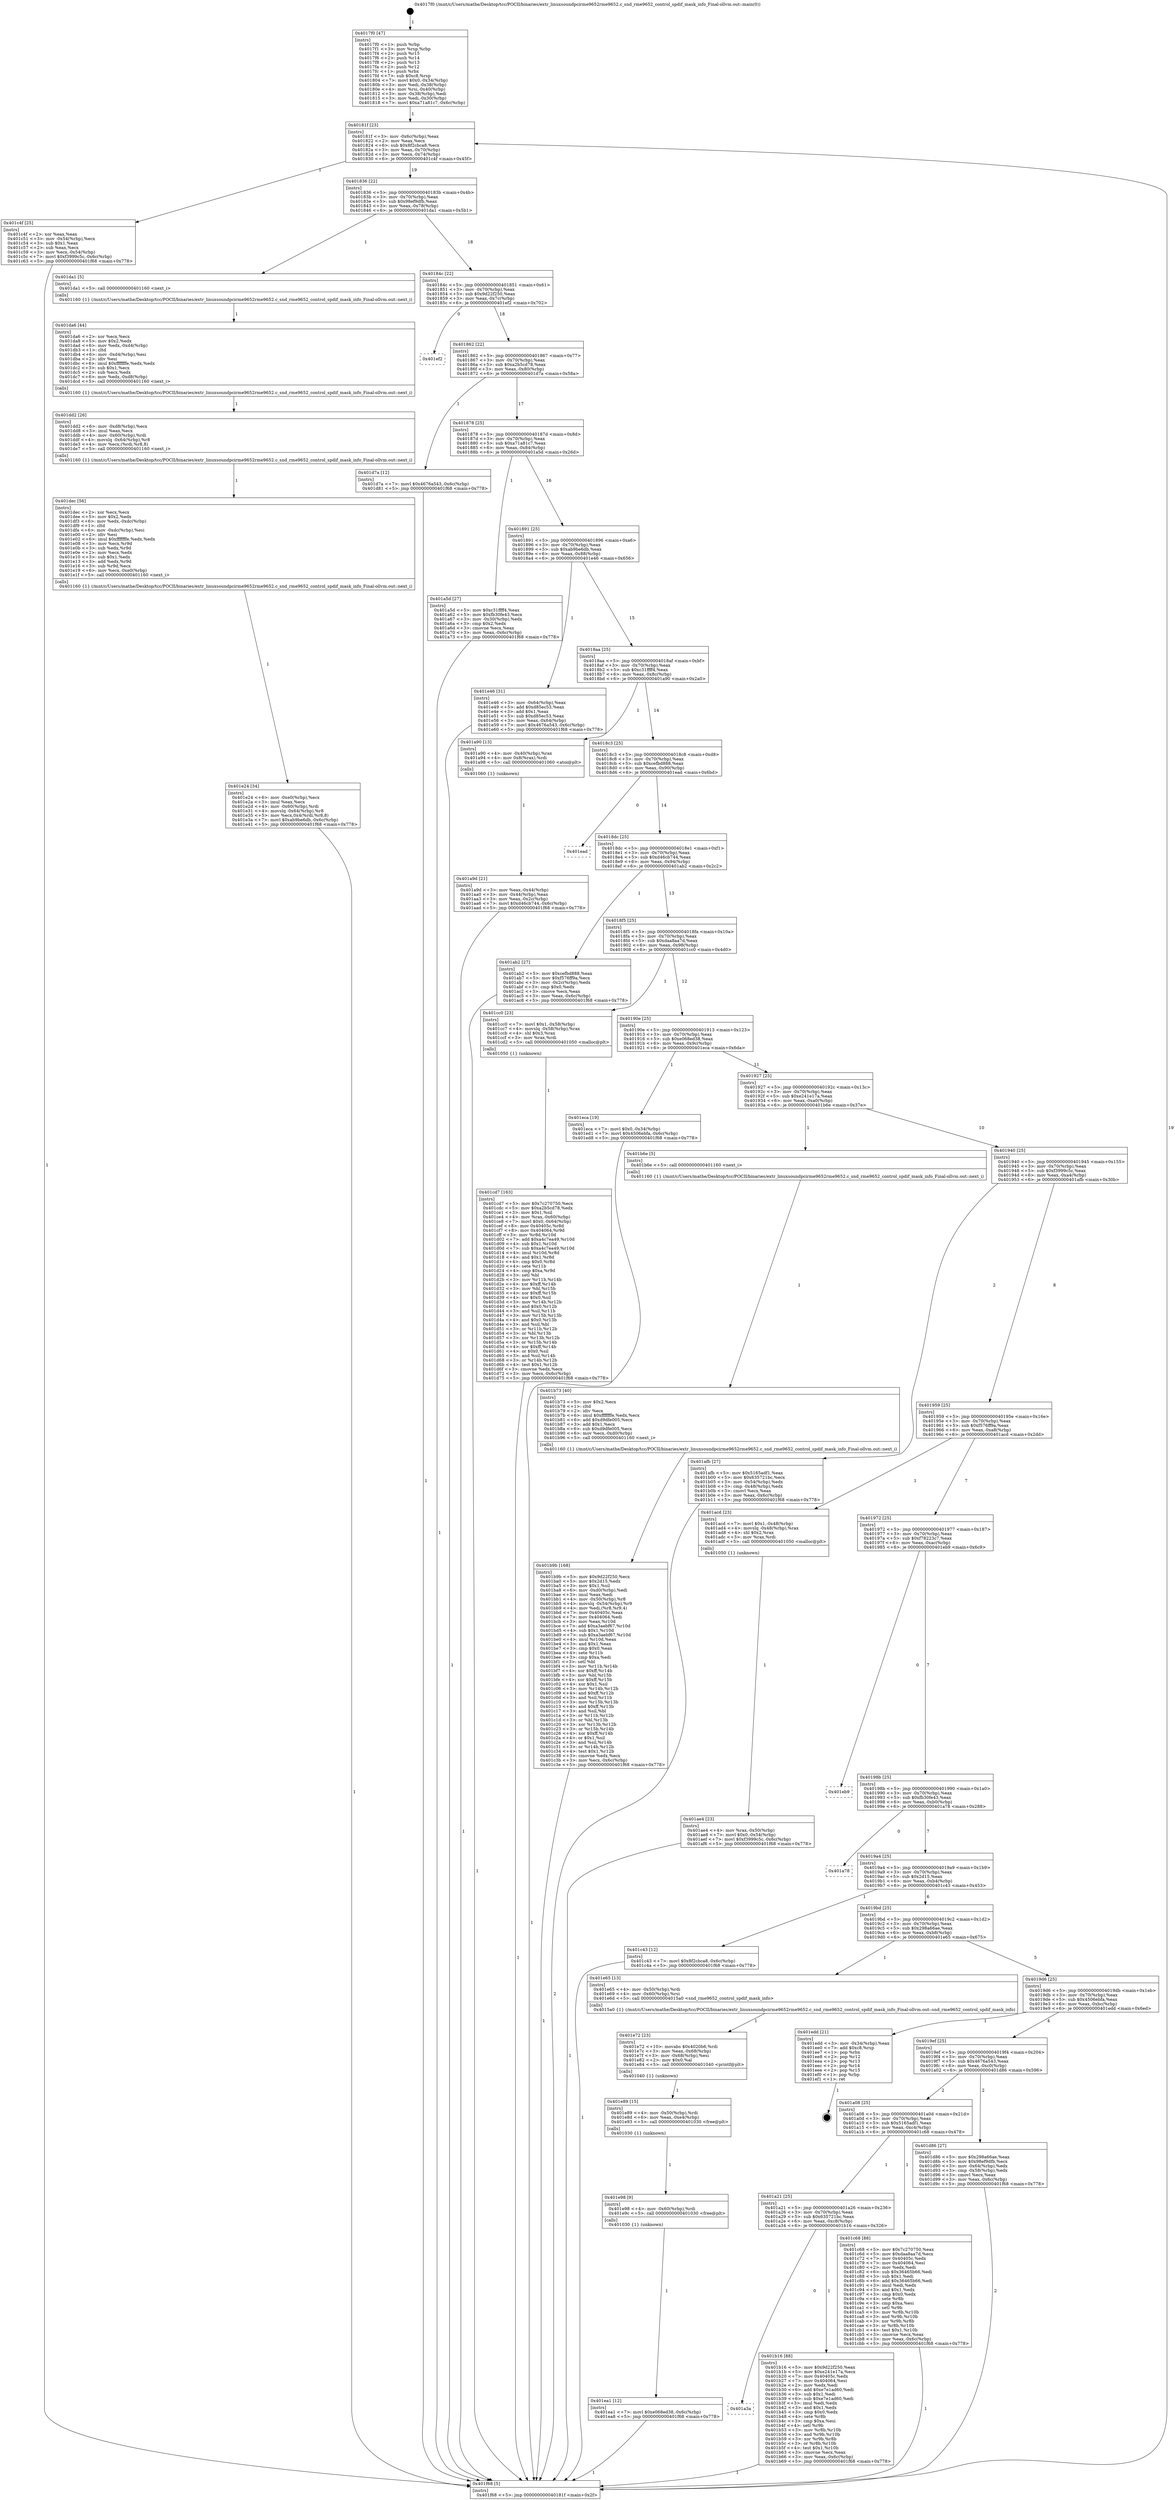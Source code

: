 digraph "0x4017f0" {
  label = "0x4017f0 (/mnt/c/Users/mathe/Desktop/tcc/POCII/binaries/extr_linuxsoundpcirme9652rme9652.c_snd_rme9652_control_spdif_mask_info_Final-ollvm.out::main(0))"
  labelloc = "t"
  node[shape=record]

  Entry [label="",width=0.3,height=0.3,shape=circle,fillcolor=black,style=filled]
  "0x40181f" [label="{
     0x40181f [23]\l
     | [instrs]\l
     &nbsp;&nbsp;0x40181f \<+3\>: mov -0x6c(%rbp),%eax\l
     &nbsp;&nbsp;0x401822 \<+2\>: mov %eax,%ecx\l
     &nbsp;&nbsp;0x401824 \<+6\>: sub $0x8f2cbca8,%ecx\l
     &nbsp;&nbsp;0x40182a \<+3\>: mov %eax,-0x70(%rbp)\l
     &nbsp;&nbsp;0x40182d \<+3\>: mov %ecx,-0x74(%rbp)\l
     &nbsp;&nbsp;0x401830 \<+6\>: je 0000000000401c4f \<main+0x45f\>\l
  }"]
  "0x401c4f" [label="{
     0x401c4f [25]\l
     | [instrs]\l
     &nbsp;&nbsp;0x401c4f \<+2\>: xor %eax,%eax\l
     &nbsp;&nbsp;0x401c51 \<+3\>: mov -0x54(%rbp),%ecx\l
     &nbsp;&nbsp;0x401c54 \<+3\>: sub $0x1,%eax\l
     &nbsp;&nbsp;0x401c57 \<+2\>: sub %eax,%ecx\l
     &nbsp;&nbsp;0x401c59 \<+3\>: mov %ecx,-0x54(%rbp)\l
     &nbsp;&nbsp;0x401c5c \<+7\>: movl $0xf3999c5c,-0x6c(%rbp)\l
     &nbsp;&nbsp;0x401c63 \<+5\>: jmp 0000000000401f68 \<main+0x778\>\l
  }"]
  "0x401836" [label="{
     0x401836 [22]\l
     | [instrs]\l
     &nbsp;&nbsp;0x401836 \<+5\>: jmp 000000000040183b \<main+0x4b\>\l
     &nbsp;&nbsp;0x40183b \<+3\>: mov -0x70(%rbp),%eax\l
     &nbsp;&nbsp;0x40183e \<+5\>: sub $0x98ef9dfb,%eax\l
     &nbsp;&nbsp;0x401843 \<+3\>: mov %eax,-0x78(%rbp)\l
     &nbsp;&nbsp;0x401846 \<+6\>: je 0000000000401da1 \<main+0x5b1\>\l
  }"]
  Exit [label="",width=0.3,height=0.3,shape=circle,fillcolor=black,style=filled,peripheries=2]
  "0x401da1" [label="{
     0x401da1 [5]\l
     | [instrs]\l
     &nbsp;&nbsp;0x401da1 \<+5\>: call 0000000000401160 \<next_i\>\l
     | [calls]\l
     &nbsp;&nbsp;0x401160 \{1\} (/mnt/c/Users/mathe/Desktop/tcc/POCII/binaries/extr_linuxsoundpcirme9652rme9652.c_snd_rme9652_control_spdif_mask_info_Final-ollvm.out::next_i)\l
  }"]
  "0x40184c" [label="{
     0x40184c [22]\l
     | [instrs]\l
     &nbsp;&nbsp;0x40184c \<+5\>: jmp 0000000000401851 \<main+0x61\>\l
     &nbsp;&nbsp;0x401851 \<+3\>: mov -0x70(%rbp),%eax\l
     &nbsp;&nbsp;0x401854 \<+5\>: sub $0x9d22f250,%eax\l
     &nbsp;&nbsp;0x401859 \<+3\>: mov %eax,-0x7c(%rbp)\l
     &nbsp;&nbsp;0x40185c \<+6\>: je 0000000000401ef2 \<main+0x702\>\l
  }"]
  "0x401ea1" [label="{
     0x401ea1 [12]\l
     | [instrs]\l
     &nbsp;&nbsp;0x401ea1 \<+7\>: movl $0xe068ed38,-0x6c(%rbp)\l
     &nbsp;&nbsp;0x401ea8 \<+5\>: jmp 0000000000401f68 \<main+0x778\>\l
  }"]
  "0x401ef2" [label="{
     0x401ef2\l
  }", style=dashed]
  "0x401862" [label="{
     0x401862 [22]\l
     | [instrs]\l
     &nbsp;&nbsp;0x401862 \<+5\>: jmp 0000000000401867 \<main+0x77\>\l
     &nbsp;&nbsp;0x401867 \<+3\>: mov -0x70(%rbp),%eax\l
     &nbsp;&nbsp;0x40186a \<+5\>: sub $0xa2b5cd78,%eax\l
     &nbsp;&nbsp;0x40186f \<+3\>: mov %eax,-0x80(%rbp)\l
     &nbsp;&nbsp;0x401872 \<+6\>: je 0000000000401d7a \<main+0x58a\>\l
  }"]
  "0x401e98" [label="{
     0x401e98 [9]\l
     | [instrs]\l
     &nbsp;&nbsp;0x401e98 \<+4\>: mov -0x60(%rbp),%rdi\l
     &nbsp;&nbsp;0x401e9c \<+5\>: call 0000000000401030 \<free@plt\>\l
     | [calls]\l
     &nbsp;&nbsp;0x401030 \{1\} (unknown)\l
  }"]
  "0x401d7a" [label="{
     0x401d7a [12]\l
     | [instrs]\l
     &nbsp;&nbsp;0x401d7a \<+7\>: movl $0x4676a543,-0x6c(%rbp)\l
     &nbsp;&nbsp;0x401d81 \<+5\>: jmp 0000000000401f68 \<main+0x778\>\l
  }"]
  "0x401878" [label="{
     0x401878 [25]\l
     | [instrs]\l
     &nbsp;&nbsp;0x401878 \<+5\>: jmp 000000000040187d \<main+0x8d\>\l
     &nbsp;&nbsp;0x40187d \<+3\>: mov -0x70(%rbp),%eax\l
     &nbsp;&nbsp;0x401880 \<+5\>: sub $0xa71a81c7,%eax\l
     &nbsp;&nbsp;0x401885 \<+6\>: mov %eax,-0x84(%rbp)\l
     &nbsp;&nbsp;0x40188b \<+6\>: je 0000000000401a5d \<main+0x26d\>\l
  }"]
  "0x401e89" [label="{
     0x401e89 [15]\l
     | [instrs]\l
     &nbsp;&nbsp;0x401e89 \<+4\>: mov -0x50(%rbp),%rdi\l
     &nbsp;&nbsp;0x401e8d \<+6\>: mov %eax,-0xe4(%rbp)\l
     &nbsp;&nbsp;0x401e93 \<+5\>: call 0000000000401030 \<free@plt\>\l
     | [calls]\l
     &nbsp;&nbsp;0x401030 \{1\} (unknown)\l
  }"]
  "0x401a5d" [label="{
     0x401a5d [27]\l
     | [instrs]\l
     &nbsp;&nbsp;0x401a5d \<+5\>: mov $0xc31ffff4,%eax\l
     &nbsp;&nbsp;0x401a62 \<+5\>: mov $0xfb30fe43,%ecx\l
     &nbsp;&nbsp;0x401a67 \<+3\>: mov -0x30(%rbp),%edx\l
     &nbsp;&nbsp;0x401a6a \<+3\>: cmp $0x2,%edx\l
     &nbsp;&nbsp;0x401a6d \<+3\>: cmovne %ecx,%eax\l
     &nbsp;&nbsp;0x401a70 \<+3\>: mov %eax,-0x6c(%rbp)\l
     &nbsp;&nbsp;0x401a73 \<+5\>: jmp 0000000000401f68 \<main+0x778\>\l
  }"]
  "0x401891" [label="{
     0x401891 [25]\l
     | [instrs]\l
     &nbsp;&nbsp;0x401891 \<+5\>: jmp 0000000000401896 \<main+0xa6\>\l
     &nbsp;&nbsp;0x401896 \<+3\>: mov -0x70(%rbp),%eax\l
     &nbsp;&nbsp;0x401899 \<+5\>: sub $0xab9be6db,%eax\l
     &nbsp;&nbsp;0x40189e \<+6\>: mov %eax,-0x88(%rbp)\l
     &nbsp;&nbsp;0x4018a4 \<+6\>: je 0000000000401e46 \<main+0x656\>\l
  }"]
  "0x401f68" [label="{
     0x401f68 [5]\l
     | [instrs]\l
     &nbsp;&nbsp;0x401f68 \<+5\>: jmp 000000000040181f \<main+0x2f\>\l
  }"]
  "0x4017f0" [label="{
     0x4017f0 [47]\l
     | [instrs]\l
     &nbsp;&nbsp;0x4017f0 \<+1\>: push %rbp\l
     &nbsp;&nbsp;0x4017f1 \<+3\>: mov %rsp,%rbp\l
     &nbsp;&nbsp;0x4017f4 \<+2\>: push %r15\l
     &nbsp;&nbsp;0x4017f6 \<+2\>: push %r14\l
     &nbsp;&nbsp;0x4017f8 \<+2\>: push %r13\l
     &nbsp;&nbsp;0x4017fa \<+2\>: push %r12\l
     &nbsp;&nbsp;0x4017fc \<+1\>: push %rbx\l
     &nbsp;&nbsp;0x4017fd \<+7\>: sub $0xc8,%rsp\l
     &nbsp;&nbsp;0x401804 \<+7\>: movl $0x0,-0x34(%rbp)\l
     &nbsp;&nbsp;0x40180b \<+3\>: mov %edi,-0x38(%rbp)\l
     &nbsp;&nbsp;0x40180e \<+4\>: mov %rsi,-0x40(%rbp)\l
     &nbsp;&nbsp;0x401812 \<+3\>: mov -0x38(%rbp),%edi\l
     &nbsp;&nbsp;0x401815 \<+3\>: mov %edi,-0x30(%rbp)\l
     &nbsp;&nbsp;0x401818 \<+7\>: movl $0xa71a81c7,-0x6c(%rbp)\l
  }"]
  "0x401e72" [label="{
     0x401e72 [23]\l
     | [instrs]\l
     &nbsp;&nbsp;0x401e72 \<+10\>: movabs $0x4020b6,%rdi\l
     &nbsp;&nbsp;0x401e7c \<+3\>: mov %eax,-0x68(%rbp)\l
     &nbsp;&nbsp;0x401e7f \<+3\>: mov -0x68(%rbp),%esi\l
     &nbsp;&nbsp;0x401e82 \<+2\>: mov $0x0,%al\l
     &nbsp;&nbsp;0x401e84 \<+5\>: call 0000000000401040 \<printf@plt\>\l
     | [calls]\l
     &nbsp;&nbsp;0x401040 \{1\} (unknown)\l
  }"]
  "0x401e46" [label="{
     0x401e46 [31]\l
     | [instrs]\l
     &nbsp;&nbsp;0x401e46 \<+3\>: mov -0x64(%rbp),%eax\l
     &nbsp;&nbsp;0x401e49 \<+5\>: add $0xd85ec53,%eax\l
     &nbsp;&nbsp;0x401e4e \<+3\>: add $0x1,%eax\l
     &nbsp;&nbsp;0x401e51 \<+5\>: sub $0xd85ec53,%eax\l
     &nbsp;&nbsp;0x401e56 \<+3\>: mov %eax,-0x64(%rbp)\l
     &nbsp;&nbsp;0x401e59 \<+7\>: movl $0x4676a543,-0x6c(%rbp)\l
     &nbsp;&nbsp;0x401e60 \<+5\>: jmp 0000000000401f68 \<main+0x778\>\l
  }"]
  "0x4018aa" [label="{
     0x4018aa [25]\l
     | [instrs]\l
     &nbsp;&nbsp;0x4018aa \<+5\>: jmp 00000000004018af \<main+0xbf\>\l
     &nbsp;&nbsp;0x4018af \<+3\>: mov -0x70(%rbp),%eax\l
     &nbsp;&nbsp;0x4018b2 \<+5\>: sub $0xc31ffff4,%eax\l
     &nbsp;&nbsp;0x4018b7 \<+6\>: mov %eax,-0x8c(%rbp)\l
     &nbsp;&nbsp;0x4018bd \<+6\>: je 0000000000401a90 \<main+0x2a0\>\l
  }"]
  "0x401e24" [label="{
     0x401e24 [34]\l
     | [instrs]\l
     &nbsp;&nbsp;0x401e24 \<+6\>: mov -0xe0(%rbp),%ecx\l
     &nbsp;&nbsp;0x401e2a \<+3\>: imul %eax,%ecx\l
     &nbsp;&nbsp;0x401e2d \<+4\>: mov -0x60(%rbp),%rdi\l
     &nbsp;&nbsp;0x401e31 \<+4\>: movslq -0x64(%rbp),%r8\l
     &nbsp;&nbsp;0x401e35 \<+5\>: mov %ecx,0x4(%rdi,%r8,8)\l
     &nbsp;&nbsp;0x401e3a \<+7\>: movl $0xab9be6db,-0x6c(%rbp)\l
     &nbsp;&nbsp;0x401e41 \<+5\>: jmp 0000000000401f68 \<main+0x778\>\l
  }"]
  "0x401a90" [label="{
     0x401a90 [13]\l
     | [instrs]\l
     &nbsp;&nbsp;0x401a90 \<+4\>: mov -0x40(%rbp),%rax\l
     &nbsp;&nbsp;0x401a94 \<+4\>: mov 0x8(%rax),%rdi\l
     &nbsp;&nbsp;0x401a98 \<+5\>: call 0000000000401060 \<atoi@plt\>\l
     | [calls]\l
     &nbsp;&nbsp;0x401060 \{1\} (unknown)\l
  }"]
  "0x4018c3" [label="{
     0x4018c3 [25]\l
     | [instrs]\l
     &nbsp;&nbsp;0x4018c3 \<+5\>: jmp 00000000004018c8 \<main+0xd8\>\l
     &nbsp;&nbsp;0x4018c8 \<+3\>: mov -0x70(%rbp),%eax\l
     &nbsp;&nbsp;0x4018cb \<+5\>: sub $0xcefbd888,%eax\l
     &nbsp;&nbsp;0x4018d0 \<+6\>: mov %eax,-0x90(%rbp)\l
     &nbsp;&nbsp;0x4018d6 \<+6\>: je 0000000000401ead \<main+0x6bd\>\l
  }"]
  "0x401a9d" [label="{
     0x401a9d [21]\l
     | [instrs]\l
     &nbsp;&nbsp;0x401a9d \<+3\>: mov %eax,-0x44(%rbp)\l
     &nbsp;&nbsp;0x401aa0 \<+3\>: mov -0x44(%rbp),%eax\l
     &nbsp;&nbsp;0x401aa3 \<+3\>: mov %eax,-0x2c(%rbp)\l
     &nbsp;&nbsp;0x401aa6 \<+7\>: movl $0xd46cb744,-0x6c(%rbp)\l
     &nbsp;&nbsp;0x401aad \<+5\>: jmp 0000000000401f68 \<main+0x778\>\l
  }"]
  "0x401dec" [label="{
     0x401dec [56]\l
     | [instrs]\l
     &nbsp;&nbsp;0x401dec \<+2\>: xor %ecx,%ecx\l
     &nbsp;&nbsp;0x401dee \<+5\>: mov $0x2,%edx\l
     &nbsp;&nbsp;0x401df3 \<+6\>: mov %edx,-0xdc(%rbp)\l
     &nbsp;&nbsp;0x401df9 \<+1\>: cltd\l
     &nbsp;&nbsp;0x401dfa \<+6\>: mov -0xdc(%rbp),%esi\l
     &nbsp;&nbsp;0x401e00 \<+2\>: idiv %esi\l
     &nbsp;&nbsp;0x401e02 \<+6\>: imul $0xfffffffe,%edx,%edx\l
     &nbsp;&nbsp;0x401e08 \<+3\>: mov %ecx,%r9d\l
     &nbsp;&nbsp;0x401e0b \<+3\>: sub %edx,%r9d\l
     &nbsp;&nbsp;0x401e0e \<+2\>: mov %ecx,%edx\l
     &nbsp;&nbsp;0x401e10 \<+3\>: sub $0x1,%edx\l
     &nbsp;&nbsp;0x401e13 \<+3\>: add %edx,%r9d\l
     &nbsp;&nbsp;0x401e16 \<+3\>: sub %r9d,%ecx\l
     &nbsp;&nbsp;0x401e19 \<+6\>: mov %ecx,-0xe0(%rbp)\l
     &nbsp;&nbsp;0x401e1f \<+5\>: call 0000000000401160 \<next_i\>\l
     | [calls]\l
     &nbsp;&nbsp;0x401160 \{1\} (/mnt/c/Users/mathe/Desktop/tcc/POCII/binaries/extr_linuxsoundpcirme9652rme9652.c_snd_rme9652_control_spdif_mask_info_Final-ollvm.out::next_i)\l
  }"]
  "0x401ead" [label="{
     0x401ead\l
  }", style=dashed]
  "0x4018dc" [label="{
     0x4018dc [25]\l
     | [instrs]\l
     &nbsp;&nbsp;0x4018dc \<+5\>: jmp 00000000004018e1 \<main+0xf1\>\l
     &nbsp;&nbsp;0x4018e1 \<+3\>: mov -0x70(%rbp),%eax\l
     &nbsp;&nbsp;0x4018e4 \<+5\>: sub $0xd46cb744,%eax\l
     &nbsp;&nbsp;0x4018e9 \<+6\>: mov %eax,-0x94(%rbp)\l
     &nbsp;&nbsp;0x4018ef \<+6\>: je 0000000000401ab2 \<main+0x2c2\>\l
  }"]
  "0x401dd2" [label="{
     0x401dd2 [26]\l
     | [instrs]\l
     &nbsp;&nbsp;0x401dd2 \<+6\>: mov -0xd8(%rbp),%ecx\l
     &nbsp;&nbsp;0x401dd8 \<+3\>: imul %eax,%ecx\l
     &nbsp;&nbsp;0x401ddb \<+4\>: mov -0x60(%rbp),%rdi\l
     &nbsp;&nbsp;0x401ddf \<+4\>: movslq -0x64(%rbp),%r8\l
     &nbsp;&nbsp;0x401de3 \<+4\>: mov %ecx,(%rdi,%r8,8)\l
     &nbsp;&nbsp;0x401de7 \<+5\>: call 0000000000401160 \<next_i\>\l
     | [calls]\l
     &nbsp;&nbsp;0x401160 \{1\} (/mnt/c/Users/mathe/Desktop/tcc/POCII/binaries/extr_linuxsoundpcirme9652rme9652.c_snd_rme9652_control_spdif_mask_info_Final-ollvm.out::next_i)\l
  }"]
  "0x401ab2" [label="{
     0x401ab2 [27]\l
     | [instrs]\l
     &nbsp;&nbsp;0x401ab2 \<+5\>: mov $0xcefbd888,%eax\l
     &nbsp;&nbsp;0x401ab7 \<+5\>: mov $0xf576ff9a,%ecx\l
     &nbsp;&nbsp;0x401abc \<+3\>: mov -0x2c(%rbp),%edx\l
     &nbsp;&nbsp;0x401abf \<+3\>: cmp $0x0,%edx\l
     &nbsp;&nbsp;0x401ac2 \<+3\>: cmove %ecx,%eax\l
     &nbsp;&nbsp;0x401ac5 \<+3\>: mov %eax,-0x6c(%rbp)\l
     &nbsp;&nbsp;0x401ac8 \<+5\>: jmp 0000000000401f68 \<main+0x778\>\l
  }"]
  "0x4018f5" [label="{
     0x4018f5 [25]\l
     | [instrs]\l
     &nbsp;&nbsp;0x4018f5 \<+5\>: jmp 00000000004018fa \<main+0x10a\>\l
     &nbsp;&nbsp;0x4018fa \<+3\>: mov -0x70(%rbp),%eax\l
     &nbsp;&nbsp;0x4018fd \<+5\>: sub $0xdaa8aa7d,%eax\l
     &nbsp;&nbsp;0x401902 \<+6\>: mov %eax,-0x98(%rbp)\l
     &nbsp;&nbsp;0x401908 \<+6\>: je 0000000000401cc0 \<main+0x4d0\>\l
  }"]
  "0x401da6" [label="{
     0x401da6 [44]\l
     | [instrs]\l
     &nbsp;&nbsp;0x401da6 \<+2\>: xor %ecx,%ecx\l
     &nbsp;&nbsp;0x401da8 \<+5\>: mov $0x2,%edx\l
     &nbsp;&nbsp;0x401dad \<+6\>: mov %edx,-0xd4(%rbp)\l
     &nbsp;&nbsp;0x401db3 \<+1\>: cltd\l
     &nbsp;&nbsp;0x401db4 \<+6\>: mov -0xd4(%rbp),%esi\l
     &nbsp;&nbsp;0x401dba \<+2\>: idiv %esi\l
     &nbsp;&nbsp;0x401dbc \<+6\>: imul $0xfffffffe,%edx,%edx\l
     &nbsp;&nbsp;0x401dc2 \<+3\>: sub $0x1,%ecx\l
     &nbsp;&nbsp;0x401dc5 \<+2\>: sub %ecx,%edx\l
     &nbsp;&nbsp;0x401dc7 \<+6\>: mov %edx,-0xd8(%rbp)\l
     &nbsp;&nbsp;0x401dcd \<+5\>: call 0000000000401160 \<next_i\>\l
     | [calls]\l
     &nbsp;&nbsp;0x401160 \{1\} (/mnt/c/Users/mathe/Desktop/tcc/POCII/binaries/extr_linuxsoundpcirme9652rme9652.c_snd_rme9652_control_spdif_mask_info_Final-ollvm.out::next_i)\l
  }"]
  "0x401cc0" [label="{
     0x401cc0 [23]\l
     | [instrs]\l
     &nbsp;&nbsp;0x401cc0 \<+7\>: movl $0x1,-0x58(%rbp)\l
     &nbsp;&nbsp;0x401cc7 \<+4\>: movslq -0x58(%rbp),%rax\l
     &nbsp;&nbsp;0x401ccb \<+4\>: shl $0x3,%rax\l
     &nbsp;&nbsp;0x401ccf \<+3\>: mov %rax,%rdi\l
     &nbsp;&nbsp;0x401cd2 \<+5\>: call 0000000000401050 \<malloc@plt\>\l
     | [calls]\l
     &nbsp;&nbsp;0x401050 \{1\} (unknown)\l
  }"]
  "0x40190e" [label="{
     0x40190e [25]\l
     | [instrs]\l
     &nbsp;&nbsp;0x40190e \<+5\>: jmp 0000000000401913 \<main+0x123\>\l
     &nbsp;&nbsp;0x401913 \<+3\>: mov -0x70(%rbp),%eax\l
     &nbsp;&nbsp;0x401916 \<+5\>: sub $0xe068ed38,%eax\l
     &nbsp;&nbsp;0x40191b \<+6\>: mov %eax,-0x9c(%rbp)\l
     &nbsp;&nbsp;0x401921 \<+6\>: je 0000000000401eca \<main+0x6da\>\l
  }"]
  "0x401cd7" [label="{
     0x401cd7 [163]\l
     | [instrs]\l
     &nbsp;&nbsp;0x401cd7 \<+5\>: mov $0x7c270750,%ecx\l
     &nbsp;&nbsp;0x401cdc \<+5\>: mov $0xa2b5cd78,%edx\l
     &nbsp;&nbsp;0x401ce1 \<+3\>: mov $0x1,%sil\l
     &nbsp;&nbsp;0x401ce4 \<+4\>: mov %rax,-0x60(%rbp)\l
     &nbsp;&nbsp;0x401ce8 \<+7\>: movl $0x0,-0x64(%rbp)\l
     &nbsp;&nbsp;0x401cef \<+8\>: mov 0x40405c,%r8d\l
     &nbsp;&nbsp;0x401cf7 \<+8\>: mov 0x404064,%r9d\l
     &nbsp;&nbsp;0x401cff \<+3\>: mov %r8d,%r10d\l
     &nbsp;&nbsp;0x401d02 \<+7\>: add $0xa4c7ea49,%r10d\l
     &nbsp;&nbsp;0x401d09 \<+4\>: sub $0x1,%r10d\l
     &nbsp;&nbsp;0x401d0d \<+7\>: sub $0xa4c7ea49,%r10d\l
     &nbsp;&nbsp;0x401d14 \<+4\>: imul %r10d,%r8d\l
     &nbsp;&nbsp;0x401d18 \<+4\>: and $0x1,%r8d\l
     &nbsp;&nbsp;0x401d1c \<+4\>: cmp $0x0,%r8d\l
     &nbsp;&nbsp;0x401d20 \<+4\>: sete %r11b\l
     &nbsp;&nbsp;0x401d24 \<+4\>: cmp $0xa,%r9d\l
     &nbsp;&nbsp;0x401d28 \<+3\>: setl %bl\l
     &nbsp;&nbsp;0x401d2b \<+3\>: mov %r11b,%r14b\l
     &nbsp;&nbsp;0x401d2e \<+4\>: xor $0xff,%r14b\l
     &nbsp;&nbsp;0x401d32 \<+3\>: mov %bl,%r15b\l
     &nbsp;&nbsp;0x401d35 \<+4\>: xor $0xff,%r15b\l
     &nbsp;&nbsp;0x401d39 \<+4\>: xor $0x0,%sil\l
     &nbsp;&nbsp;0x401d3d \<+3\>: mov %r14b,%r12b\l
     &nbsp;&nbsp;0x401d40 \<+4\>: and $0x0,%r12b\l
     &nbsp;&nbsp;0x401d44 \<+3\>: and %sil,%r11b\l
     &nbsp;&nbsp;0x401d47 \<+3\>: mov %r15b,%r13b\l
     &nbsp;&nbsp;0x401d4a \<+4\>: and $0x0,%r13b\l
     &nbsp;&nbsp;0x401d4e \<+3\>: and %sil,%bl\l
     &nbsp;&nbsp;0x401d51 \<+3\>: or %r11b,%r12b\l
     &nbsp;&nbsp;0x401d54 \<+3\>: or %bl,%r13b\l
     &nbsp;&nbsp;0x401d57 \<+3\>: xor %r13b,%r12b\l
     &nbsp;&nbsp;0x401d5a \<+3\>: or %r15b,%r14b\l
     &nbsp;&nbsp;0x401d5d \<+4\>: xor $0xff,%r14b\l
     &nbsp;&nbsp;0x401d61 \<+4\>: or $0x0,%sil\l
     &nbsp;&nbsp;0x401d65 \<+3\>: and %sil,%r14b\l
     &nbsp;&nbsp;0x401d68 \<+3\>: or %r14b,%r12b\l
     &nbsp;&nbsp;0x401d6b \<+4\>: test $0x1,%r12b\l
     &nbsp;&nbsp;0x401d6f \<+3\>: cmovne %edx,%ecx\l
     &nbsp;&nbsp;0x401d72 \<+3\>: mov %ecx,-0x6c(%rbp)\l
     &nbsp;&nbsp;0x401d75 \<+5\>: jmp 0000000000401f68 \<main+0x778\>\l
  }"]
  "0x401eca" [label="{
     0x401eca [19]\l
     | [instrs]\l
     &nbsp;&nbsp;0x401eca \<+7\>: movl $0x0,-0x34(%rbp)\l
     &nbsp;&nbsp;0x401ed1 \<+7\>: movl $0x4506ebfa,-0x6c(%rbp)\l
     &nbsp;&nbsp;0x401ed8 \<+5\>: jmp 0000000000401f68 \<main+0x778\>\l
  }"]
  "0x401927" [label="{
     0x401927 [25]\l
     | [instrs]\l
     &nbsp;&nbsp;0x401927 \<+5\>: jmp 000000000040192c \<main+0x13c\>\l
     &nbsp;&nbsp;0x40192c \<+3\>: mov -0x70(%rbp),%eax\l
     &nbsp;&nbsp;0x40192f \<+5\>: sub $0xe241e17a,%eax\l
     &nbsp;&nbsp;0x401934 \<+6\>: mov %eax,-0xa0(%rbp)\l
     &nbsp;&nbsp;0x40193a \<+6\>: je 0000000000401b6e \<main+0x37e\>\l
  }"]
  "0x401b9b" [label="{
     0x401b9b [168]\l
     | [instrs]\l
     &nbsp;&nbsp;0x401b9b \<+5\>: mov $0x9d22f250,%ecx\l
     &nbsp;&nbsp;0x401ba0 \<+5\>: mov $0x2d15,%edx\l
     &nbsp;&nbsp;0x401ba5 \<+3\>: mov $0x1,%sil\l
     &nbsp;&nbsp;0x401ba8 \<+6\>: mov -0xd0(%rbp),%edi\l
     &nbsp;&nbsp;0x401bae \<+3\>: imul %eax,%edi\l
     &nbsp;&nbsp;0x401bb1 \<+4\>: mov -0x50(%rbp),%r8\l
     &nbsp;&nbsp;0x401bb5 \<+4\>: movslq -0x54(%rbp),%r9\l
     &nbsp;&nbsp;0x401bb9 \<+4\>: mov %edi,(%r8,%r9,4)\l
     &nbsp;&nbsp;0x401bbd \<+7\>: mov 0x40405c,%eax\l
     &nbsp;&nbsp;0x401bc4 \<+7\>: mov 0x404064,%edi\l
     &nbsp;&nbsp;0x401bcb \<+3\>: mov %eax,%r10d\l
     &nbsp;&nbsp;0x401bce \<+7\>: add $0xa3aebf67,%r10d\l
     &nbsp;&nbsp;0x401bd5 \<+4\>: sub $0x1,%r10d\l
     &nbsp;&nbsp;0x401bd9 \<+7\>: sub $0xa3aebf67,%r10d\l
     &nbsp;&nbsp;0x401be0 \<+4\>: imul %r10d,%eax\l
     &nbsp;&nbsp;0x401be4 \<+3\>: and $0x1,%eax\l
     &nbsp;&nbsp;0x401be7 \<+3\>: cmp $0x0,%eax\l
     &nbsp;&nbsp;0x401bea \<+4\>: sete %r11b\l
     &nbsp;&nbsp;0x401bee \<+3\>: cmp $0xa,%edi\l
     &nbsp;&nbsp;0x401bf1 \<+3\>: setl %bl\l
     &nbsp;&nbsp;0x401bf4 \<+3\>: mov %r11b,%r14b\l
     &nbsp;&nbsp;0x401bf7 \<+4\>: xor $0xff,%r14b\l
     &nbsp;&nbsp;0x401bfb \<+3\>: mov %bl,%r15b\l
     &nbsp;&nbsp;0x401bfe \<+4\>: xor $0xff,%r15b\l
     &nbsp;&nbsp;0x401c02 \<+4\>: xor $0x1,%sil\l
     &nbsp;&nbsp;0x401c06 \<+3\>: mov %r14b,%r12b\l
     &nbsp;&nbsp;0x401c09 \<+4\>: and $0xff,%r12b\l
     &nbsp;&nbsp;0x401c0d \<+3\>: and %sil,%r11b\l
     &nbsp;&nbsp;0x401c10 \<+3\>: mov %r15b,%r13b\l
     &nbsp;&nbsp;0x401c13 \<+4\>: and $0xff,%r13b\l
     &nbsp;&nbsp;0x401c17 \<+3\>: and %sil,%bl\l
     &nbsp;&nbsp;0x401c1a \<+3\>: or %r11b,%r12b\l
     &nbsp;&nbsp;0x401c1d \<+3\>: or %bl,%r13b\l
     &nbsp;&nbsp;0x401c20 \<+3\>: xor %r13b,%r12b\l
     &nbsp;&nbsp;0x401c23 \<+3\>: or %r15b,%r14b\l
     &nbsp;&nbsp;0x401c26 \<+4\>: xor $0xff,%r14b\l
     &nbsp;&nbsp;0x401c2a \<+4\>: or $0x1,%sil\l
     &nbsp;&nbsp;0x401c2e \<+3\>: and %sil,%r14b\l
     &nbsp;&nbsp;0x401c31 \<+3\>: or %r14b,%r12b\l
     &nbsp;&nbsp;0x401c34 \<+4\>: test $0x1,%r12b\l
     &nbsp;&nbsp;0x401c38 \<+3\>: cmovne %edx,%ecx\l
     &nbsp;&nbsp;0x401c3b \<+3\>: mov %ecx,-0x6c(%rbp)\l
     &nbsp;&nbsp;0x401c3e \<+5\>: jmp 0000000000401f68 \<main+0x778\>\l
  }"]
  "0x401b6e" [label="{
     0x401b6e [5]\l
     | [instrs]\l
     &nbsp;&nbsp;0x401b6e \<+5\>: call 0000000000401160 \<next_i\>\l
     | [calls]\l
     &nbsp;&nbsp;0x401160 \{1\} (/mnt/c/Users/mathe/Desktop/tcc/POCII/binaries/extr_linuxsoundpcirme9652rme9652.c_snd_rme9652_control_spdif_mask_info_Final-ollvm.out::next_i)\l
  }"]
  "0x401940" [label="{
     0x401940 [25]\l
     | [instrs]\l
     &nbsp;&nbsp;0x401940 \<+5\>: jmp 0000000000401945 \<main+0x155\>\l
     &nbsp;&nbsp;0x401945 \<+3\>: mov -0x70(%rbp),%eax\l
     &nbsp;&nbsp;0x401948 \<+5\>: sub $0xf3999c5c,%eax\l
     &nbsp;&nbsp;0x40194d \<+6\>: mov %eax,-0xa4(%rbp)\l
     &nbsp;&nbsp;0x401953 \<+6\>: je 0000000000401afb \<main+0x30b\>\l
  }"]
  "0x401b73" [label="{
     0x401b73 [40]\l
     | [instrs]\l
     &nbsp;&nbsp;0x401b73 \<+5\>: mov $0x2,%ecx\l
     &nbsp;&nbsp;0x401b78 \<+1\>: cltd\l
     &nbsp;&nbsp;0x401b79 \<+2\>: idiv %ecx\l
     &nbsp;&nbsp;0x401b7b \<+6\>: imul $0xfffffffe,%edx,%ecx\l
     &nbsp;&nbsp;0x401b81 \<+6\>: add $0xd9dfe005,%ecx\l
     &nbsp;&nbsp;0x401b87 \<+3\>: add $0x1,%ecx\l
     &nbsp;&nbsp;0x401b8a \<+6\>: sub $0xd9dfe005,%ecx\l
     &nbsp;&nbsp;0x401b90 \<+6\>: mov %ecx,-0xd0(%rbp)\l
     &nbsp;&nbsp;0x401b96 \<+5\>: call 0000000000401160 \<next_i\>\l
     | [calls]\l
     &nbsp;&nbsp;0x401160 \{1\} (/mnt/c/Users/mathe/Desktop/tcc/POCII/binaries/extr_linuxsoundpcirme9652rme9652.c_snd_rme9652_control_spdif_mask_info_Final-ollvm.out::next_i)\l
  }"]
  "0x401afb" [label="{
     0x401afb [27]\l
     | [instrs]\l
     &nbsp;&nbsp;0x401afb \<+5\>: mov $0x5165adf1,%eax\l
     &nbsp;&nbsp;0x401b00 \<+5\>: mov $0x635721bc,%ecx\l
     &nbsp;&nbsp;0x401b05 \<+3\>: mov -0x54(%rbp),%edx\l
     &nbsp;&nbsp;0x401b08 \<+3\>: cmp -0x48(%rbp),%edx\l
     &nbsp;&nbsp;0x401b0b \<+3\>: cmovl %ecx,%eax\l
     &nbsp;&nbsp;0x401b0e \<+3\>: mov %eax,-0x6c(%rbp)\l
     &nbsp;&nbsp;0x401b11 \<+5\>: jmp 0000000000401f68 \<main+0x778\>\l
  }"]
  "0x401959" [label="{
     0x401959 [25]\l
     | [instrs]\l
     &nbsp;&nbsp;0x401959 \<+5\>: jmp 000000000040195e \<main+0x16e\>\l
     &nbsp;&nbsp;0x40195e \<+3\>: mov -0x70(%rbp),%eax\l
     &nbsp;&nbsp;0x401961 \<+5\>: sub $0xf576ff9a,%eax\l
     &nbsp;&nbsp;0x401966 \<+6\>: mov %eax,-0xa8(%rbp)\l
     &nbsp;&nbsp;0x40196c \<+6\>: je 0000000000401acd \<main+0x2dd\>\l
  }"]
  "0x401a3a" [label="{
     0x401a3a\l
  }", style=dashed]
  "0x401acd" [label="{
     0x401acd [23]\l
     | [instrs]\l
     &nbsp;&nbsp;0x401acd \<+7\>: movl $0x1,-0x48(%rbp)\l
     &nbsp;&nbsp;0x401ad4 \<+4\>: movslq -0x48(%rbp),%rax\l
     &nbsp;&nbsp;0x401ad8 \<+4\>: shl $0x2,%rax\l
     &nbsp;&nbsp;0x401adc \<+3\>: mov %rax,%rdi\l
     &nbsp;&nbsp;0x401adf \<+5\>: call 0000000000401050 \<malloc@plt\>\l
     | [calls]\l
     &nbsp;&nbsp;0x401050 \{1\} (unknown)\l
  }"]
  "0x401972" [label="{
     0x401972 [25]\l
     | [instrs]\l
     &nbsp;&nbsp;0x401972 \<+5\>: jmp 0000000000401977 \<main+0x187\>\l
     &nbsp;&nbsp;0x401977 \<+3\>: mov -0x70(%rbp),%eax\l
     &nbsp;&nbsp;0x40197a \<+5\>: sub $0xf78223c7,%eax\l
     &nbsp;&nbsp;0x40197f \<+6\>: mov %eax,-0xac(%rbp)\l
     &nbsp;&nbsp;0x401985 \<+6\>: je 0000000000401eb9 \<main+0x6c9\>\l
  }"]
  "0x401ae4" [label="{
     0x401ae4 [23]\l
     | [instrs]\l
     &nbsp;&nbsp;0x401ae4 \<+4\>: mov %rax,-0x50(%rbp)\l
     &nbsp;&nbsp;0x401ae8 \<+7\>: movl $0x0,-0x54(%rbp)\l
     &nbsp;&nbsp;0x401aef \<+7\>: movl $0xf3999c5c,-0x6c(%rbp)\l
     &nbsp;&nbsp;0x401af6 \<+5\>: jmp 0000000000401f68 \<main+0x778\>\l
  }"]
  "0x401b16" [label="{
     0x401b16 [88]\l
     | [instrs]\l
     &nbsp;&nbsp;0x401b16 \<+5\>: mov $0x9d22f250,%eax\l
     &nbsp;&nbsp;0x401b1b \<+5\>: mov $0xe241e17a,%ecx\l
     &nbsp;&nbsp;0x401b20 \<+7\>: mov 0x40405c,%edx\l
     &nbsp;&nbsp;0x401b27 \<+7\>: mov 0x404064,%esi\l
     &nbsp;&nbsp;0x401b2e \<+2\>: mov %edx,%edi\l
     &nbsp;&nbsp;0x401b30 \<+6\>: add $0xe7e1ad60,%edi\l
     &nbsp;&nbsp;0x401b36 \<+3\>: sub $0x1,%edi\l
     &nbsp;&nbsp;0x401b39 \<+6\>: sub $0xe7e1ad60,%edi\l
     &nbsp;&nbsp;0x401b3f \<+3\>: imul %edi,%edx\l
     &nbsp;&nbsp;0x401b42 \<+3\>: and $0x1,%edx\l
     &nbsp;&nbsp;0x401b45 \<+3\>: cmp $0x0,%edx\l
     &nbsp;&nbsp;0x401b48 \<+4\>: sete %r8b\l
     &nbsp;&nbsp;0x401b4c \<+3\>: cmp $0xa,%esi\l
     &nbsp;&nbsp;0x401b4f \<+4\>: setl %r9b\l
     &nbsp;&nbsp;0x401b53 \<+3\>: mov %r8b,%r10b\l
     &nbsp;&nbsp;0x401b56 \<+3\>: and %r9b,%r10b\l
     &nbsp;&nbsp;0x401b59 \<+3\>: xor %r9b,%r8b\l
     &nbsp;&nbsp;0x401b5c \<+3\>: or %r8b,%r10b\l
     &nbsp;&nbsp;0x401b5f \<+4\>: test $0x1,%r10b\l
     &nbsp;&nbsp;0x401b63 \<+3\>: cmovne %ecx,%eax\l
     &nbsp;&nbsp;0x401b66 \<+3\>: mov %eax,-0x6c(%rbp)\l
     &nbsp;&nbsp;0x401b69 \<+5\>: jmp 0000000000401f68 \<main+0x778\>\l
  }"]
  "0x401eb9" [label="{
     0x401eb9\l
  }", style=dashed]
  "0x40198b" [label="{
     0x40198b [25]\l
     | [instrs]\l
     &nbsp;&nbsp;0x40198b \<+5\>: jmp 0000000000401990 \<main+0x1a0\>\l
     &nbsp;&nbsp;0x401990 \<+3\>: mov -0x70(%rbp),%eax\l
     &nbsp;&nbsp;0x401993 \<+5\>: sub $0xfb30fe43,%eax\l
     &nbsp;&nbsp;0x401998 \<+6\>: mov %eax,-0xb0(%rbp)\l
     &nbsp;&nbsp;0x40199e \<+6\>: je 0000000000401a78 \<main+0x288\>\l
  }"]
  "0x401a21" [label="{
     0x401a21 [25]\l
     | [instrs]\l
     &nbsp;&nbsp;0x401a21 \<+5\>: jmp 0000000000401a26 \<main+0x236\>\l
     &nbsp;&nbsp;0x401a26 \<+3\>: mov -0x70(%rbp),%eax\l
     &nbsp;&nbsp;0x401a29 \<+5\>: sub $0x635721bc,%eax\l
     &nbsp;&nbsp;0x401a2e \<+6\>: mov %eax,-0xc8(%rbp)\l
     &nbsp;&nbsp;0x401a34 \<+6\>: je 0000000000401b16 \<main+0x326\>\l
  }"]
  "0x401a78" [label="{
     0x401a78\l
  }", style=dashed]
  "0x4019a4" [label="{
     0x4019a4 [25]\l
     | [instrs]\l
     &nbsp;&nbsp;0x4019a4 \<+5\>: jmp 00000000004019a9 \<main+0x1b9\>\l
     &nbsp;&nbsp;0x4019a9 \<+3\>: mov -0x70(%rbp),%eax\l
     &nbsp;&nbsp;0x4019ac \<+5\>: sub $0x2d15,%eax\l
     &nbsp;&nbsp;0x4019b1 \<+6\>: mov %eax,-0xb4(%rbp)\l
     &nbsp;&nbsp;0x4019b7 \<+6\>: je 0000000000401c43 \<main+0x453\>\l
  }"]
  "0x401c68" [label="{
     0x401c68 [88]\l
     | [instrs]\l
     &nbsp;&nbsp;0x401c68 \<+5\>: mov $0x7c270750,%eax\l
     &nbsp;&nbsp;0x401c6d \<+5\>: mov $0xdaa8aa7d,%ecx\l
     &nbsp;&nbsp;0x401c72 \<+7\>: mov 0x40405c,%edx\l
     &nbsp;&nbsp;0x401c79 \<+7\>: mov 0x404064,%esi\l
     &nbsp;&nbsp;0x401c80 \<+2\>: mov %edx,%edi\l
     &nbsp;&nbsp;0x401c82 \<+6\>: sub $0x36465b66,%edi\l
     &nbsp;&nbsp;0x401c88 \<+3\>: sub $0x1,%edi\l
     &nbsp;&nbsp;0x401c8b \<+6\>: add $0x36465b66,%edi\l
     &nbsp;&nbsp;0x401c91 \<+3\>: imul %edi,%edx\l
     &nbsp;&nbsp;0x401c94 \<+3\>: and $0x1,%edx\l
     &nbsp;&nbsp;0x401c97 \<+3\>: cmp $0x0,%edx\l
     &nbsp;&nbsp;0x401c9a \<+4\>: sete %r8b\l
     &nbsp;&nbsp;0x401c9e \<+3\>: cmp $0xa,%esi\l
     &nbsp;&nbsp;0x401ca1 \<+4\>: setl %r9b\l
     &nbsp;&nbsp;0x401ca5 \<+3\>: mov %r8b,%r10b\l
     &nbsp;&nbsp;0x401ca8 \<+3\>: and %r9b,%r10b\l
     &nbsp;&nbsp;0x401cab \<+3\>: xor %r9b,%r8b\l
     &nbsp;&nbsp;0x401cae \<+3\>: or %r8b,%r10b\l
     &nbsp;&nbsp;0x401cb1 \<+4\>: test $0x1,%r10b\l
     &nbsp;&nbsp;0x401cb5 \<+3\>: cmovne %ecx,%eax\l
     &nbsp;&nbsp;0x401cb8 \<+3\>: mov %eax,-0x6c(%rbp)\l
     &nbsp;&nbsp;0x401cbb \<+5\>: jmp 0000000000401f68 \<main+0x778\>\l
  }"]
  "0x401c43" [label="{
     0x401c43 [12]\l
     | [instrs]\l
     &nbsp;&nbsp;0x401c43 \<+7\>: movl $0x8f2cbca8,-0x6c(%rbp)\l
     &nbsp;&nbsp;0x401c4a \<+5\>: jmp 0000000000401f68 \<main+0x778\>\l
  }"]
  "0x4019bd" [label="{
     0x4019bd [25]\l
     | [instrs]\l
     &nbsp;&nbsp;0x4019bd \<+5\>: jmp 00000000004019c2 \<main+0x1d2\>\l
     &nbsp;&nbsp;0x4019c2 \<+3\>: mov -0x70(%rbp),%eax\l
     &nbsp;&nbsp;0x4019c5 \<+5\>: sub $0x298a66ae,%eax\l
     &nbsp;&nbsp;0x4019ca \<+6\>: mov %eax,-0xb8(%rbp)\l
     &nbsp;&nbsp;0x4019d0 \<+6\>: je 0000000000401e65 \<main+0x675\>\l
  }"]
  "0x401a08" [label="{
     0x401a08 [25]\l
     | [instrs]\l
     &nbsp;&nbsp;0x401a08 \<+5\>: jmp 0000000000401a0d \<main+0x21d\>\l
     &nbsp;&nbsp;0x401a0d \<+3\>: mov -0x70(%rbp),%eax\l
     &nbsp;&nbsp;0x401a10 \<+5\>: sub $0x5165adf1,%eax\l
     &nbsp;&nbsp;0x401a15 \<+6\>: mov %eax,-0xc4(%rbp)\l
     &nbsp;&nbsp;0x401a1b \<+6\>: je 0000000000401c68 \<main+0x478\>\l
  }"]
  "0x401e65" [label="{
     0x401e65 [13]\l
     | [instrs]\l
     &nbsp;&nbsp;0x401e65 \<+4\>: mov -0x50(%rbp),%rdi\l
     &nbsp;&nbsp;0x401e69 \<+4\>: mov -0x60(%rbp),%rsi\l
     &nbsp;&nbsp;0x401e6d \<+5\>: call 00000000004015a0 \<snd_rme9652_control_spdif_mask_info\>\l
     | [calls]\l
     &nbsp;&nbsp;0x4015a0 \{1\} (/mnt/c/Users/mathe/Desktop/tcc/POCII/binaries/extr_linuxsoundpcirme9652rme9652.c_snd_rme9652_control_spdif_mask_info_Final-ollvm.out::snd_rme9652_control_spdif_mask_info)\l
  }"]
  "0x4019d6" [label="{
     0x4019d6 [25]\l
     | [instrs]\l
     &nbsp;&nbsp;0x4019d6 \<+5\>: jmp 00000000004019db \<main+0x1eb\>\l
     &nbsp;&nbsp;0x4019db \<+3\>: mov -0x70(%rbp),%eax\l
     &nbsp;&nbsp;0x4019de \<+5\>: sub $0x4506ebfa,%eax\l
     &nbsp;&nbsp;0x4019e3 \<+6\>: mov %eax,-0xbc(%rbp)\l
     &nbsp;&nbsp;0x4019e9 \<+6\>: je 0000000000401edd \<main+0x6ed\>\l
  }"]
  "0x401d86" [label="{
     0x401d86 [27]\l
     | [instrs]\l
     &nbsp;&nbsp;0x401d86 \<+5\>: mov $0x298a66ae,%eax\l
     &nbsp;&nbsp;0x401d8b \<+5\>: mov $0x98ef9dfb,%ecx\l
     &nbsp;&nbsp;0x401d90 \<+3\>: mov -0x64(%rbp),%edx\l
     &nbsp;&nbsp;0x401d93 \<+3\>: cmp -0x58(%rbp),%edx\l
     &nbsp;&nbsp;0x401d96 \<+3\>: cmovl %ecx,%eax\l
     &nbsp;&nbsp;0x401d99 \<+3\>: mov %eax,-0x6c(%rbp)\l
     &nbsp;&nbsp;0x401d9c \<+5\>: jmp 0000000000401f68 \<main+0x778\>\l
  }"]
  "0x401edd" [label="{
     0x401edd [21]\l
     | [instrs]\l
     &nbsp;&nbsp;0x401edd \<+3\>: mov -0x34(%rbp),%eax\l
     &nbsp;&nbsp;0x401ee0 \<+7\>: add $0xc8,%rsp\l
     &nbsp;&nbsp;0x401ee7 \<+1\>: pop %rbx\l
     &nbsp;&nbsp;0x401ee8 \<+2\>: pop %r12\l
     &nbsp;&nbsp;0x401eea \<+2\>: pop %r13\l
     &nbsp;&nbsp;0x401eec \<+2\>: pop %r14\l
     &nbsp;&nbsp;0x401eee \<+2\>: pop %r15\l
     &nbsp;&nbsp;0x401ef0 \<+1\>: pop %rbp\l
     &nbsp;&nbsp;0x401ef1 \<+1\>: ret\l
  }"]
  "0x4019ef" [label="{
     0x4019ef [25]\l
     | [instrs]\l
     &nbsp;&nbsp;0x4019ef \<+5\>: jmp 00000000004019f4 \<main+0x204\>\l
     &nbsp;&nbsp;0x4019f4 \<+3\>: mov -0x70(%rbp),%eax\l
     &nbsp;&nbsp;0x4019f7 \<+5\>: sub $0x4676a543,%eax\l
     &nbsp;&nbsp;0x4019fc \<+6\>: mov %eax,-0xc0(%rbp)\l
     &nbsp;&nbsp;0x401a02 \<+6\>: je 0000000000401d86 \<main+0x596\>\l
  }"]
  Entry -> "0x4017f0" [label=" 1"]
  "0x40181f" -> "0x401c4f" [label=" 1"]
  "0x40181f" -> "0x401836" [label=" 19"]
  "0x401edd" -> Exit [label=" 1"]
  "0x401836" -> "0x401da1" [label=" 1"]
  "0x401836" -> "0x40184c" [label=" 18"]
  "0x401eca" -> "0x401f68" [label=" 1"]
  "0x40184c" -> "0x401ef2" [label=" 0"]
  "0x40184c" -> "0x401862" [label=" 18"]
  "0x401ea1" -> "0x401f68" [label=" 1"]
  "0x401862" -> "0x401d7a" [label=" 1"]
  "0x401862" -> "0x401878" [label=" 17"]
  "0x401e98" -> "0x401ea1" [label=" 1"]
  "0x401878" -> "0x401a5d" [label=" 1"]
  "0x401878" -> "0x401891" [label=" 16"]
  "0x401a5d" -> "0x401f68" [label=" 1"]
  "0x4017f0" -> "0x40181f" [label=" 1"]
  "0x401f68" -> "0x40181f" [label=" 19"]
  "0x401e89" -> "0x401e98" [label=" 1"]
  "0x401891" -> "0x401e46" [label=" 1"]
  "0x401891" -> "0x4018aa" [label=" 15"]
  "0x401e72" -> "0x401e89" [label=" 1"]
  "0x4018aa" -> "0x401a90" [label=" 1"]
  "0x4018aa" -> "0x4018c3" [label=" 14"]
  "0x401a90" -> "0x401a9d" [label=" 1"]
  "0x401a9d" -> "0x401f68" [label=" 1"]
  "0x401e65" -> "0x401e72" [label=" 1"]
  "0x4018c3" -> "0x401ead" [label=" 0"]
  "0x4018c3" -> "0x4018dc" [label=" 14"]
  "0x401e46" -> "0x401f68" [label=" 1"]
  "0x4018dc" -> "0x401ab2" [label=" 1"]
  "0x4018dc" -> "0x4018f5" [label=" 13"]
  "0x401ab2" -> "0x401f68" [label=" 1"]
  "0x401e24" -> "0x401f68" [label=" 1"]
  "0x4018f5" -> "0x401cc0" [label=" 1"]
  "0x4018f5" -> "0x40190e" [label=" 12"]
  "0x401dec" -> "0x401e24" [label=" 1"]
  "0x40190e" -> "0x401eca" [label=" 1"]
  "0x40190e" -> "0x401927" [label=" 11"]
  "0x401dd2" -> "0x401dec" [label=" 1"]
  "0x401927" -> "0x401b6e" [label=" 1"]
  "0x401927" -> "0x401940" [label=" 10"]
  "0x401da6" -> "0x401dd2" [label=" 1"]
  "0x401940" -> "0x401afb" [label=" 2"]
  "0x401940" -> "0x401959" [label=" 8"]
  "0x401da1" -> "0x401da6" [label=" 1"]
  "0x401959" -> "0x401acd" [label=" 1"]
  "0x401959" -> "0x401972" [label=" 7"]
  "0x401acd" -> "0x401ae4" [label=" 1"]
  "0x401ae4" -> "0x401f68" [label=" 1"]
  "0x401afb" -> "0x401f68" [label=" 2"]
  "0x401d86" -> "0x401f68" [label=" 2"]
  "0x401972" -> "0x401eb9" [label=" 0"]
  "0x401972" -> "0x40198b" [label=" 7"]
  "0x401d7a" -> "0x401f68" [label=" 1"]
  "0x40198b" -> "0x401a78" [label=" 0"]
  "0x40198b" -> "0x4019a4" [label=" 7"]
  "0x401cc0" -> "0x401cd7" [label=" 1"]
  "0x4019a4" -> "0x401c43" [label=" 1"]
  "0x4019a4" -> "0x4019bd" [label=" 6"]
  "0x401c68" -> "0x401f68" [label=" 1"]
  "0x4019bd" -> "0x401e65" [label=" 1"]
  "0x4019bd" -> "0x4019d6" [label=" 5"]
  "0x401c43" -> "0x401f68" [label=" 1"]
  "0x4019d6" -> "0x401edd" [label=" 1"]
  "0x4019d6" -> "0x4019ef" [label=" 4"]
  "0x401b9b" -> "0x401f68" [label=" 1"]
  "0x4019ef" -> "0x401d86" [label=" 2"]
  "0x4019ef" -> "0x401a08" [label=" 2"]
  "0x401c4f" -> "0x401f68" [label=" 1"]
  "0x401a08" -> "0x401c68" [label=" 1"]
  "0x401a08" -> "0x401a21" [label=" 1"]
  "0x401cd7" -> "0x401f68" [label=" 1"]
  "0x401a21" -> "0x401b16" [label=" 1"]
  "0x401a21" -> "0x401a3a" [label=" 0"]
  "0x401b16" -> "0x401f68" [label=" 1"]
  "0x401b6e" -> "0x401b73" [label=" 1"]
  "0x401b73" -> "0x401b9b" [label=" 1"]
}
